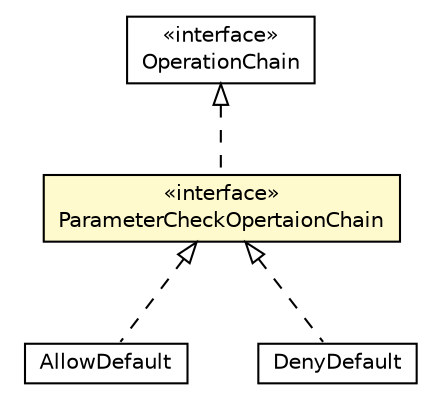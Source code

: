 #!/usr/local/bin/dot
#
# Class diagram 
# Generated by UMLGraph version R5_6-24-gf6e263 (http://www.umlgraph.org/)
#

digraph G {
	edge [fontname="Helvetica",fontsize=10,labelfontname="Helvetica",labelfontsize=10];
	node [fontname="Helvetica",fontsize=10,shape=plaintext];
	nodesep=0.25;
	ranksep=0.5;
	// org.universAAL.ri.gateway.operations.OperationChain
	c6255859 [label=<<table title="org.universAAL.ri.gateway.operations.OperationChain" border="0" cellborder="1" cellspacing="0" cellpadding="2" port="p" href="./OperationChain.html">
		<tr><td><table border="0" cellspacing="0" cellpadding="1">
<tr><td align="center" balign="center"> &#171;interface&#187; </td></tr>
<tr><td align="center" balign="center"> OperationChain </td></tr>
		</table></td></tr>
		</table>>, URL="./OperationChain.html", fontname="Helvetica", fontcolor="black", fontsize=10.0];
	// org.universAAL.ri.gateway.operations.AllowDefault
	c6255861 [label=<<table title="org.universAAL.ri.gateway.operations.AllowDefault" border="0" cellborder="1" cellspacing="0" cellpadding="2" port="p" href="./AllowDefault.html">
		<tr><td><table border="0" cellspacing="0" cellpadding="1">
<tr><td align="center" balign="center"> AllowDefault </td></tr>
		</table></td></tr>
		</table>>, URL="./AllowDefault.html", fontname="Helvetica", fontcolor="black", fontsize=10.0];
	// org.universAAL.ri.gateway.operations.DenyDefault
	c6255862 [label=<<table title="org.universAAL.ri.gateway.operations.DenyDefault" border="0" cellborder="1" cellspacing="0" cellpadding="2" port="p" href="./DenyDefault.html">
		<tr><td><table border="0" cellspacing="0" cellpadding="1">
<tr><td align="center" balign="center"> DenyDefault </td></tr>
		</table></td></tr>
		</table>>, URL="./DenyDefault.html", fontname="Helvetica", fontcolor="black", fontsize=10.0];
	// org.universAAL.ri.gateway.operations.ParameterCheckOpertaionChain
	c6255864 [label=<<table title="org.universAAL.ri.gateway.operations.ParameterCheckOpertaionChain" border="0" cellborder="1" cellspacing="0" cellpadding="2" port="p" bgcolor="lemonChiffon" href="./ParameterCheckOpertaionChain.html">
		<tr><td><table border="0" cellspacing="0" cellpadding="1">
<tr><td align="center" balign="center"> &#171;interface&#187; </td></tr>
<tr><td align="center" balign="center"> ParameterCheckOpertaionChain </td></tr>
		</table></td></tr>
		</table>>, URL="./ParameterCheckOpertaionChain.html", fontname="Helvetica", fontcolor="black", fontsize=10.0];
	//org.universAAL.ri.gateway.operations.AllowDefault implements org.universAAL.ri.gateway.operations.ParameterCheckOpertaionChain
	c6255864:p -> c6255861:p [dir=back,arrowtail=empty,style=dashed];
	//org.universAAL.ri.gateway.operations.DenyDefault implements org.universAAL.ri.gateway.operations.ParameterCheckOpertaionChain
	c6255864:p -> c6255862:p [dir=back,arrowtail=empty,style=dashed];
	//org.universAAL.ri.gateway.operations.ParameterCheckOpertaionChain implements org.universAAL.ri.gateway.operations.OperationChain
	c6255859:p -> c6255864:p [dir=back,arrowtail=empty,style=dashed];
}

